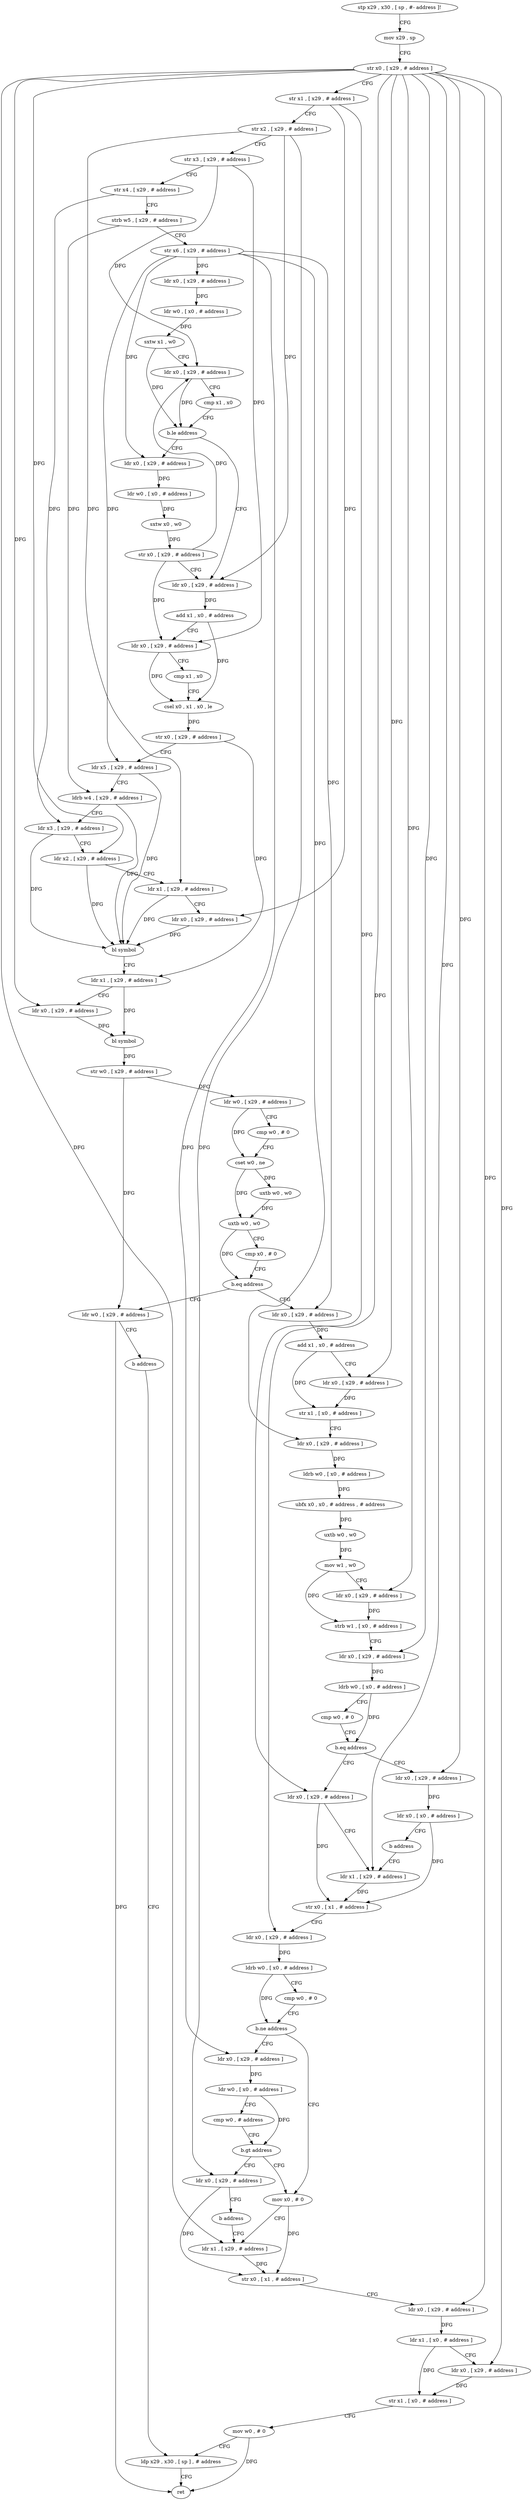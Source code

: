 digraph "func" {
"4383452" [label = "stp x29 , x30 , [ sp , #- address ]!" ]
"4383456" [label = "mov x29 , sp" ]
"4383460" [label = "str x0 , [ x29 , # address ]" ]
"4383464" [label = "str x1 , [ x29 , # address ]" ]
"4383468" [label = "str x2 , [ x29 , # address ]" ]
"4383472" [label = "str x3 , [ x29 , # address ]" ]
"4383476" [label = "str x4 , [ x29 , # address ]" ]
"4383480" [label = "strb w5 , [ x29 , # address ]" ]
"4383484" [label = "str x6 , [ x29 , # address ]" ]
"4383488" [label = "ldr x0 , [ x29 , # address ]" ]
"4383492" [label = "ldr w0 , [ x0 , # address ]" ]
"4383496" [label = "sxtw x1 , w0" ]
"4383500" [label = "ldr x0 , [ x29 , # address ]" ]
"4383504" [label = "cmp x1 , x0" ]
"4383508" [label = "b.le address" ]
"4383528" [label = "ldr x0 , [ x29 , # address ]" ]
"4383512" [label = "ldr x0 , [ x29 , # address ]" ]
"4383532" [label = "add x1 , x0 , # address" ]
"4383536" [label = "ldr x0 , [ x29 , # address ]" ]
"4383540" [label = "cmp x1 , x0" ]
"4383544" [label = "csel x0 , x1 , x0 , le" ]
"4383548" [label = "str x0 , [ x29 , # address ]" ]
"4383552" [label = "ldr x5 , [ x29 , # address ]" ]
"4383556" [label = "ldrb w4 , [ x29 , # address ]" ]
"4383560" [label = "ldr x3 , [ x29 , # address ]" ]
"4383564" [label = "ldr x2 , [ x29 , # address ]" ]
"4383568" [label = "ldr x1 , [ x29 , # address ]" ]
"4383572" [label = "ldr x0 , [ x29 , # address ]" ]
"4383576" [label = "bl symbol" ]
"4383580" [label = "ldr x1 , [ x29 , # address ]" ]
"4383584" [label = "ldr x0 , [ x29 , # address ]" ]
"4383588" [label = "bl symbol" ]
"4383592" [label = "str w0 , [ x29 , # address ]" ]
"4383596" [label = "ldr w0 , [ x29 , # address ]" ]
"4383600" [label = "cmp w0 , # 0" ]
"4383604" [label = "cset w0 , ne" ]
"4383608" [label = "uxtb w0 , w0" ]
"4383612" [label = "uxtb w0 , w0" ]
"4383616" [label = "cmp x0 , # 0" ]
"4383620" [label = "b.eq address" ]
"4383632" [label = "ldr x0 , [ x29 , # address ]" ]
"4383624" [label = "ldr w0 , [ x29 , # address ]" ]
"4383516" [label = "ldr w0 , [ x0 , # address ]" ]
"4383520" [label = "sxtw x0 , w0" ]
"4383524" [label = "str x0 , [ x29 , # address ]" ]
"4383636" [label = "add x1 , x0 , # address" ]
"4383640" [label = "ldr x0 , [ x29 , # address ]" ]
"4383644" [label = "str x1 , [ x0 , # address ]" ]
"4383648" [label = "ldr x0 , [ x29 , # address ]" ]
"4383652" [label = "ldrb w0 , [ x0 , # address ]" ]
"4383656" [label = "ubfx x0 , x0 , # address , # address" ]
"4383660" [label = "uxtb w0 , w0" ]
"4383664" [label = "mov w1 , w0" ]
"4383668" [label = "ldr x0 , [ x29 , # address ]" ]
"4383672" [label = "strb w1 , [ x0 , # address ]" ]
"4383676" [label = "ldr x0 , [ x29 , # address ]" ]
"4383680" [label = "ldrb w0 , [ x0 , # address ]" ]
"4383684" [label = "cmp w0 , # 0" ]
"4383688" [label = "b.eq address" ]
"4383704" [label = "ldr x0 , [ x29 , # address ]" ]
"4383692" [label = "ldr x0 , [ x29 , # address ]" ]
"4383628" [label = "b address" ]
"4383788" [label = "ldp x29 , x30 , [ sp ] , # address" ]
"4383708" [label = "ldr x1 , [ x29 , # address ]" ]
"4383696" [label = "ldr x0 , [ x0 , # address ]" ]
"4383700" [label = "b address" ]
"4383792" [label = "ret" ]
"4383756" [label = "mov x0 , # 0" ]
"4383760" [label = "ldr x1 , [ x29 , # address ]" ]
"4383732" [label = "ldr x0 , [ x29 , # address ]" ]
"4383736" [label = "ldr w0 , [ x0 , # address ]" ]
"4383740" [label = "cmp w0 , # address" ]
"4383744" [label = "b.gt address" ]
"4383748" [label = "ldr x0 , [ x29 , # address ]" ]
"4383712" [label = "str x0 , [ x1 , # address ]" ]
"4383716" [label = "ldr x0 , [ x29 , # address ]" ]
"4383720" [label = "ldrb w0 , [ x0 , # address ]" ]
"4383724" [label = "cmp w0 , # 0" ]
"4383728" [label = "b.ne address" ]
"4383752" [label = "b address" ]
"4383764" [label = "str x0 , [ x1 , # address ]" ]
"4383768" [label = "ldr x0 , [ x29 , # address ]" ]
"4383772" [label = "ldr x1 , [ x0 , # address ]" ]
"4383776" [label = "ldr x0 , [ x29 , # address ]" ]
"4383780" [label = "str x1 , [ x0 , # address ]" ]
"4383784" [label = "mov w0 , # 0" ]
"4383452" -> "4383456" [ label = "CFG" ]
"4383456" -> "4383460" [ label = "CFG" ]
"4383460" -> "4383464" [ label = "CFG" ]
"4383460" -> "4383564" [ label = "DFG" ]
"4383460" -> "4383584" [ label = "DFG" ]
"4383460" -> "4383640" [ label = "DFG" ]
"4383460" -> "4383668" [ label = "DFG" ]
"4383460" -> "4383676" [ label = "DFG" ]
"4383460" -> "4383692" [ label = "DFG" ]
"4383460" -> "4383708" [ label = "DFG" ]
"4383460" -> "4383716" [ label = "DFG" ]
"4383460" -> "4383760" [ label = "DFG" ]
"4383460" -> "4383768" [ label = "DFG" ]
"4383460" -> "4383776" [ label = "DFG" ]
"4383464" -> "4383468" [ label = "CFG" ]
"4383464" -> "4383572" [ label = "DFG" ]
"4383464" -> "4383704" [ label = "DFG" ]
"4383468" -> "4383472" [ label = "CFG" ]
"4383468" -> "4383528" [ label = "DFG" ]
"4383468" -> "4383568" [ label = "DFG" ]
"4383468" -> "4383748" [ label = "DFG" ]
"4383472" -> "4383476" [ label = "CFG" ]
"4383472" -> "4383500" [ label = "DFG" ]
"4383472" -> "4383536" [ label = "DFG" ]
"4383476" -> "4383480" [ label = "CFG" ]
"4383476" -> "4383560" [ label = "DFG" ]
"4383480" -> "4383484" [ label = "CFG" ]
"4383480" -> "4383556" [ label = "DFG" ]
"4383484" -> "4383488" [ label = "DFG" ]
"4383484" -> "4383512" [ label = "DFG" ]
"4383484" -> "4383552" [ label = "DFG" ]
"4383484" -> "4383632" [ label = "DFG" ]
"4383484" -> "4383648" [ label = "DFG" ]
"4383484" -> "4383732" [ label = "DFG" ]
"4383488" -> "4383492" [ label = "DFG" ]
"4383492" -> "4383496" [ label = "DFG" ]
"4383496" -> "4383500" [ label = "CFG" ]
"4383496" -> "4383508" [ label = "DFG" ]
"4383500" -> "4383504" [ label = "CFG" ]
"4383500" -> "4383508" [ label = "DFG" ]
"4383504" -> "4383508" [ label = "CFG" ]
"4383508" -> "4383528" [ label = "CFG" ]
"4383508" -> "4383512" [ label = "CFG" ]
"4383528" -> "4383532" [ label = "DFG" ]
"4383512" -> "4383516" [ label = "DFG" ]
"4383532" -> "4383536" [ label = "CFG" ]
"4383532" -> "4383544" [ label = "DFG" ]
"4383536" -> "4383540" [ label = "CFG" ]
"4383536" -> "4383544" [ label = "DFG" ]
"4383540" -> "4383544" [ label = "CFG" ]
"4383544" -> "4383548" [ label = "DFG" ]
"4383548" -> "4383552" [ label = "CFG" ]
"4383548" -> "4383580" [ label = "DFG" ]
"4383552" -> "4383556" [ label = "CFG" ]
"4383552" -> "4383576" [ label = "DFG" ]
"4383556" -> "4383560" [ label = "CFG" ]
"4383556" -> "4383576" [ label = "DFG" ]
"4383560" -> "4383564" [ label = "CFG" ]
"4383560" -> "4383576" [ label = "DFG" ]
"4383564" -> "4383568" [ label = "CFG" ]
"4383564" -> "4383576" [ label = "DFG" ]
"4383568" -> "4383572" [ label = "CFG" ]
"4383568" -> "4383576" [ label = "DFG" ]
"4383572" -> "4383576" [ label = "DFG" ]
"4383576" -> "4383580" [ label = "CFG" ]
"4383580" -> "4383584" [ label = "CFG" ]
"4383580" -> "4383588" [ label = "DFG" ]
"4383584" -> "4383588" [ label = "DFG" ]
"4383588" -> "4383592" [ label = "DFG" ]
"4383592" -> "4383596" [ label = "DFG" ]
"4383592" -> "4383624" [ label = "DFG" ]
"4383596" -> "4383600" [ label = "CFG" ]
"4383596" -> "4383604" [ label = "DFG" ]
"4383600" -> "4383604" [ label = "CFG" ]
"4383604" -> "4383608" [ label = "DFG" ]
"4383604" -> "4383612" [ label = "DFG" ]
"4383608" -> "4383612" [ label = "DFG" ]
"4383612" -> "4383616" [ label = "CFG" ]
"4383612" -> "4383620" [ label = "DFG" ]
"4383616" -> "4383620" [ label = "CFG" ]
"4383620" -> "4383632" [ label = "CFG" ]
"4383620" -> "4383624" [ label = "CFG" ]
"4383632" -> "4383636" [ label = "DFG" ]
"4383624" -> "4383628" [ label = "CFG" ]
"4383624" -> "4383792" [ label = "DFG" ]
"4383516" -> "4383520" [ label = "DFG" ]
"4383520" -> "4383524" [ label = "DFG" ]
"4383524" -> "4383528" [ label = "CFG" ]
"4383524" -> "4383500" [ label = "DFG" ]
"4383524" -> "4383536" [ label = "DFG" ]
"4383636" -> "4383640" [ label = "CFG" ]
"4383636" -> "4383644" [ label = "DFG" ]
"4383640" -> "4383644" [ label = "DFG" ]
"4383644" -> "4383648" [ label = "CFG" ]
"4383648" -> "4383652" [ label = "DFG" ]
"4383652" -> "4383656" [ label = "DFG" ]
"4383656" -> "4383660" [ label = "DFG" ]
"4383660" -> "4383664" [ label = "DFG" ]
"4383664" -> "4383668" [ label = "CFG" ]
"4383664" -> "4383672" [ label = "DFG" ]
"4383668" -> "4383672" [ label = "DFG" ]
"4383672" -> "4383676" [ label = "CFG" ]
"4383676" -> "4383680" [ label = "DFG" ]
"4383680" -> "4383684" [ label = "CFG" ]
"4383680" -> "4383688" [ label = "DFG" ]
"4383684" -> "4383688" [ label = "CFG" ]
"4383688" -> "4383704" [ label = "CFG" ]
"4383688" -> "4383692" [ label = "CFG" ]
"4383704" -> "4383708" [ label = "CFG" ]
"4383704" -> "4383712" [ label = "DFG" ]
"4383692" -> "4383696" [ label = "DFG" ]
"4383628" -> "4383788" [ label = "CFG" ]
"4383788" -> "4383792" [ label = "CFG" ]
"4383708" -> "4383712" [ label = "DFG" ]
"4383696" -> "4383700" [ label = "CFG" ]
"4383696" -> "4383712" [ label = "DFG" ]
"4383700" -> "4383708" [ label = "CFG" ]
"4383756" -> "4383760" [ label = "CFG" ]
"4383756" -> "4383764" [ label = "DFG" ]
"4383760" -> "4383764" [ label = "DFG" ]
"4383732" -> "4383736" [ label = "DFG" ]
"4383736" -> "4383740" [ label = "CFG" ]
"4383736" -> "4383744" [ label = "DFG" ]
"4383740" -> "4383744" [ label = "CFG" ]
"4383744" -> "4383756" [ label = "CFG" ]
"4383744" -> "4383748" [ label = "CFG" ]
"4383748" -> "4383752" [ label = "CFG" ]
"4383748" -> "4383764" [ label = "DFG" ]
"4383712" -> "4383716" [ label = "CFG" ]
"4383716" -> "4383720" [ label = "DFG" ]
"4383720" -> "4383724" [ label = "CFG" ]
"4383720" -> "4383728" [ label = "DFG" ]
"4383724" -> "4383728" [ label = "CFG" ]
"4383728" -> "4383756" [ label = "CFG" ]
"4383728" -> "4383732" [ label = "CFG" ]
"4383752" -> "4383760" [ label = "CFG" ]
"4383764" -> "4383768" [ label = "CFG" ]
"4383768" -> "4383772" [ label = "DFG" ]
"4383772" -> "4383776" [ label = "CFG" ]
"4383772" -> "4383780" [ label = "DFG" ]
"4383776" -> "4383780" [ label = "DFG" ]
"4383780" -> "4383784" [ label = "CFG" ]
"4383784" -> "4383788" [ label = "CFG" ]
"4383784" -> "4383792" [ label = "DFG" ]
}
